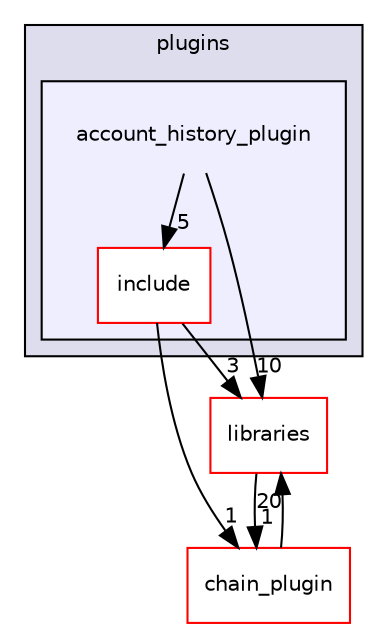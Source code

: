 digraph "plugins/account_history_plugin" {
  compound=true
  node [ fontsize="10", fontname="Helvetica"];
  edge [ labelfontsize="10", labelfontname="Helvetica"];
  subgraph clusterdir_38c8d24aef3972a7f87b834274e76e31 {
    graph [ bgcolor="#ddddee", pencolor="black", label="plugins" fontname="Helvetica", fontsize="10", URL="dir_38c8d24aef3972a7f87b834274e76e31.html"]
  subgraph clusterdir_18e9e5a1b39aad63470f8f44b18ed4d8 {
    graph [ bgcolor="#eeeeff", pencolor="black", label="" URL="dir_18e9e5a1b39aad63470f8f44b18ed4d8.html"];
    dir_18e9e5a1b39aad63470f8f44b18ed4d8 [shape=plaintext label="account_history_plugin"];
    dir_50c3a728a03ad6c6e30cb13c90d3d0cf [shape=box label="include" color="red" fillcolor="white" style="filled" URL="dir_50c3a728a03ad6c6e30cb13c90d3d0cf.html"];
  }
  }
  dir_602e6d607ea05a3811091b067ebfa4ac [shape=box label="chain_plugin" fillcolor="white" style="filled" color="red" URL="dir_602e6d607ea05a3811091b067ebfa4ac.html"];
  dir_bc0718b08fb2015b8e59c47b2805f60c [shape=box label="libraries" fillcolor="white" style="filled" color="red" URL="dir_bc0718b08fb2015b8e59c47b2805f60c.html"];
  dir_50c3a728a03ad6c6e30cb13c90d3d0cf->dir_602e6d607ea05a3811091b067ebfa4ac [headlabel="1", labeldistance=1.5 headhref="dir_001841_001848.html"];
  dir_50c3a728a03ad6c6e30cb13c90d3d0cf->dir_bc0718b08fb2015b8e59c47b2805f60c [headlabel="3", labeldistance=1.5 headhref="dir_001841_000004.html"];
  dir_602e6d607ea05a3811091b067ebfa4ac->dir_bc0718b08fb2015b8e59c47b2805f60c [headlabel="20", labeldistance=1.5 headhref="dir_001848_000004.html"];
  dir_bc0718b08fb2015b8e59c47b2805f60c->dir_602e6d607ea05a3811091b067ebfa4ac [headlabel="1", labeldistance=1.5 headhref="dir_000004_001848.html"];
  dir_18e9e5a1b39aad63470f8f44b18ed4d8->dir_50c3a728a03ad6c6e30cb13c90d3d0cf [headlabel="5", labeldistance=1.5 headhref="dir_001840_001841.html"];
  dir_18e9e5a1b39aad63470f8f44b18ed4d8->dir_bc0718b08fb2015b8e59c47b2805f60c [headlabel="10", labeldistance=1.5 headhref="dir_001840_000004.html"];
}
